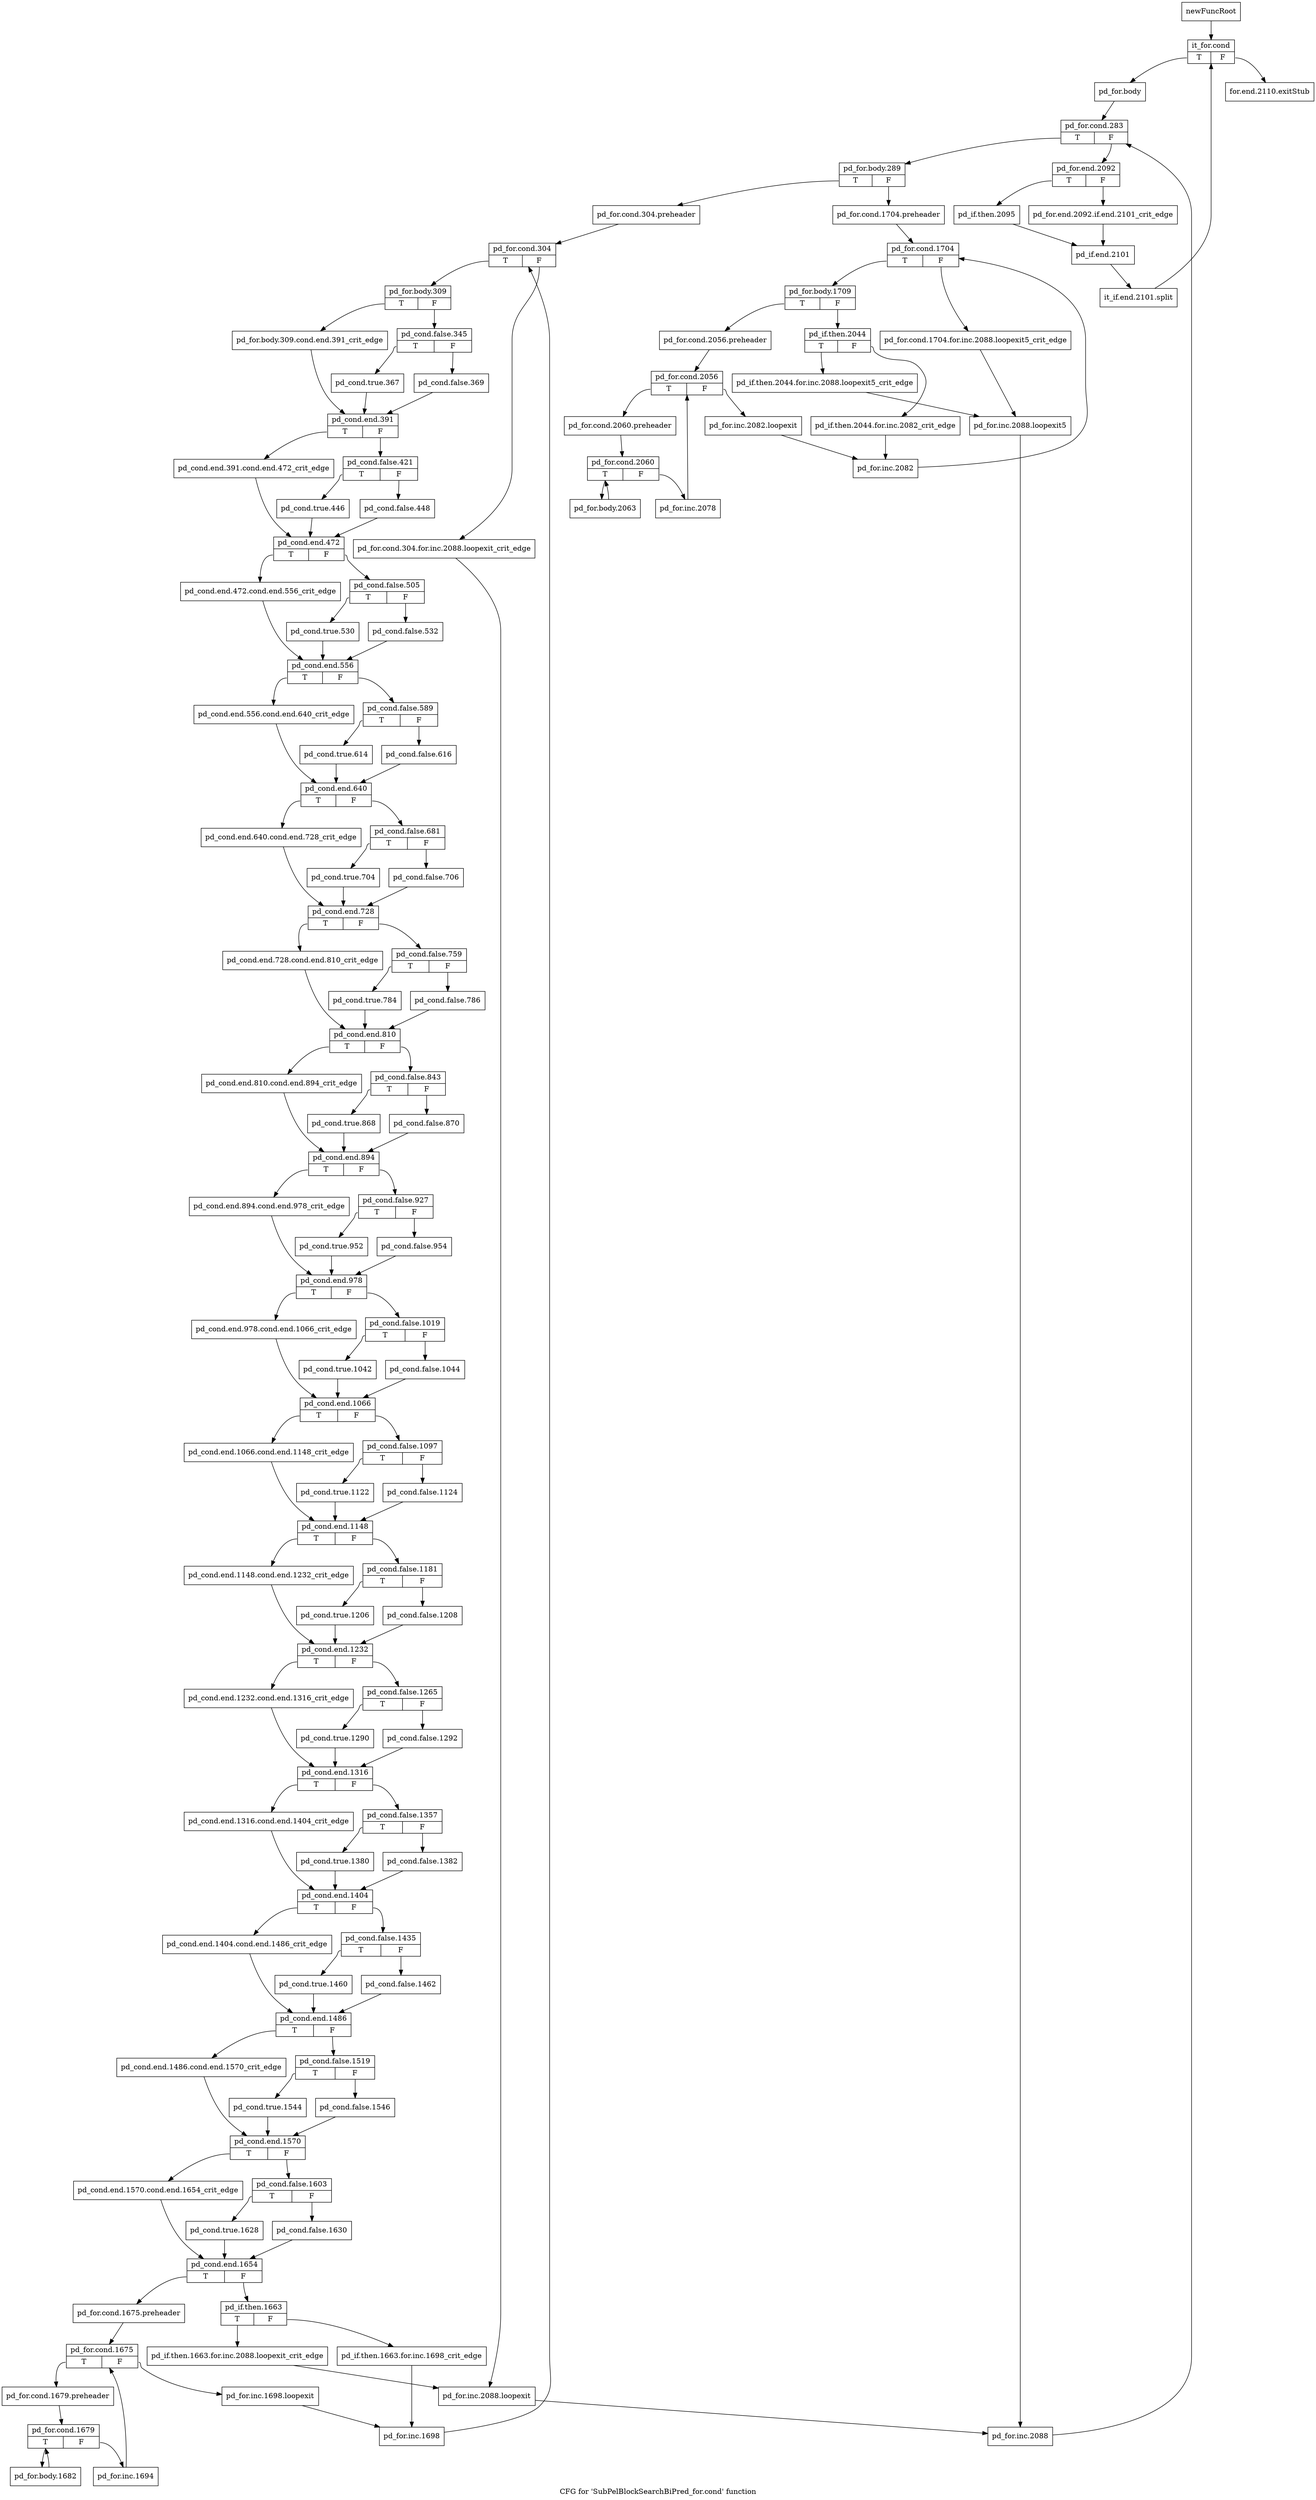 digraph "CFG for 'SubPelBlockSearchBiPred_for.cond' function" {
	label="CFG for 'SubPelBlockSearchBiPred_for.cond' function";

	Node0x2961f40 [shape=record,label="{newFuncRoot}"];
	Node0x2961f40 -> Node0x2961fe0;
	Node0x2961f90 [shape=record,label="{for.end.2110.exitStub}"];
	Node0x2961fe0 [shape=record,label="{it_for.cond|{<s0>T|<s1>F}}"];
	Node0x2961fe0:s0 -> Node0x2962030;
	Node0x2961fe0:s1 -> Node0x2961f90;
	Node0x2962030 [shape=record,label="{pd_for.body}"];
	Node0x2962030 -> Node0x2962080;
	Node0x2962080 [shape=record,label="{pd_for.cond.283|{<s0>T|<s1>F}}"];
	Node0x2962080:s0 -> Node0x2962210;
	Node0x2962080:s1 -> Node0x29620d0;
	Node0x29620d0 [shape=record,label="{pd_for.end.2092|{<s0>T|<s1>F}}"];
	Node0x29620d0:s0 -> Node0x2962170;
	Node0x29620d0:s1 -> Node0x2962120;
	Node0x2962120 [shape=record,label="{pd_for.end.2092.if.end.2101_crit_edge}"];
	Node0x2962120 -> Node0x29621c0;
	Node0x2962170 [shape=record,label="{pd_if.then.2095}"];
	Node0x2962170 -> Node0x29621c0;
	Node0x29621c0 [shape=record,label="{pd_if.end.2101}"];
	Node0x29621c0 -> Node0x3818e00;
	Node0x3818e00 [shape=record,label="{it_if.end.2101.split}"];
	Node0x3818e00 -> Node0x2961fe0;
	Node0x2962210 [shape=record,label="{pd_for.body.289|{<s0>T|<s1>F}}"];
	Node0x2962210:s0 -> Node0x2962760;
	Node0x2962210:s1 -> Node0x2962260;
	Node0x2962260 [shape=record,label="{pd_for.cond.1704.preheader}"];
	Node0x2962260 -> Node0x29622b0;
	Node0x29622b0 [shape=record,label="{pd_for.cond.1704|{<s0>T|<s1>F}}"];
	Node0x29622b0:s0 -> Node0x2962350;
	Node0x29622b0:s1 -> Node0x2962300;
	Node0x2962300 [shape=record,label="{pd_for.cond.1704.for.inc.2088.loopexit5_crit_edge}"];
	Node0x2962300 -> Node0x2962490;
	Node0x2962350 [shape=record,label="{pd_for.body.1709|{<s0>T|<s1>F}}"];
	Node0x2962350:s0 -> Node0x29624e0;
	Node0x2962350:s1 -> Node0x29623a0;
	Node0x29623a0 [shape=record,label="{pd_if.then.2044|{<s0>T|<s1>F}}"];
	Node0x29623a0:s0 -> Node0x2962440;
	Node0x29623a0:s1 -> Node0x29623f0;
	Node0x29623f0 [shape=record,label="{pd_if.then.2044.for.inc.2082_crit_edge}"];
	Node0x29623f0 -> Node0x29625d0;
	Node0x2962440 [shape=record,label="{pd_if.then.2044.for.inc.2088.loopexit5_crit_edge}"];
	Node0x2962440 -> Node0x2962490;
	Node0x2962490 [shape=record,label="{pd_for.inc.2088.loopexit5}"];
	Node0x2962490 -> Node0x29642e0;
	Node0x29624e0 [shape=record,label="{pd_for.cond.2056.preheader}"];
	Node0x29624e0 -> Node0x2962530;
	Node0x2962530 [shape=record,label="{pd_for.cond.2056|{<s0>T|<s1>F}}"];
	Node0x2962530:s0 -> Node0x2962620;
	Node0x2962530:s1 -> Node0x2962580;
	Node0x2962580 [shape=record,label="{pd_for.inc.2082.loopexit}"];
	Node0x2962580 -> Node0x29625d0;
	Node0x29625d0 [shape=record,label="{pd_for.inc.2082}"];
	Node0x29625d0 -> Node0x29622b0;
	Node0x2962620 [shape=record,label="{pd_for.cond.2060.preheader}"];
	Node0x2962620 -> Node0x2962670;
	Node0x2962670 [shape=record,label="{pd_for.cond.2060|{<s0>T|<s1>F}}"];
	Node0x2962670:s0 -> Node0x2962710;
	Node0x2962670:s1 -> Node0x29626c0;
	Node0x29626c0 [shape=record,label="{pd_for.inc.2078}"];
	Node0x29626c0 -> Node0x2962530;
	Node0x2962710 [shape=record,label="{pd_for.body.2063}"];
	Node0x2962710 -> Node0x2962670;
	Node0x2962760 [shape=record,label="{pd_for.cond.304.preheader}"];
	Node0x2962760 -> Node0x29627b0;
	Node0x29627b0 [shape=record,label="{pd_for.cond.304|{<s0>T|<s1>F}}"];
	Node0x29627b0:s0 -> Node0x2962850;
	Node0x29627b0:s1 -> Node0x2962800;
	Node0x2962800 [shape=record,label="{pd_for.cond.304.for.inc.2088.loopexit_crit_edge}"];
	Node0x2962800 -> Node0x2964290;
	Node0x2962850 [shape=record,label="{pd_for.body.309|{<s0>T|<s1>F}}"];
	Node0x2962850:s0 -> Node0x2962990;
	Node0x2962850:s1 -> Node0x29628a0;
	Node0x29628a0 [shape=record,label="{pd_cond.false.345|{<s0>T|<s1>F}}"];
	Node0x29628a0:s0 -> Node0x2962940;
	Node0x29628a0:s1 -> Node0x29628f0;
	Node0x29628f0 [shape=record,label="{pd_cond.false.369}"];
	Node0x29628f0 -> Node0x29629e0;
	Node0x2962940 [shape=record,label="{pd_cond.true.367}"];
	Node0x2962940 -> Node0x29629e0;
	Node0x2962990 [shape=record,label="{pd_for.body.309.cond.end.391_crit_edge}"];
	Node0x2962990 -> Node0x29629e0;
	Node0x29629e0 [shape=record,label="{pd_cond.end.391|{<s0>T|<s1>F}}"];
	Node0x29629e0:s0 -> Node0x2962b20;
	Node0x29629e0:s1 -> Node0x2962a30;
	Node0x2962a30 [shape=record,label="{pd_cond.false.421|{<s0>T|<s1>F}}"];
	Node0x2962a30:s0 -> Node0x2962ad0;
	Node0x2962a30:s1 -> Node0x2962a80;
	Node0x2962a80 [shape=record,label="{pd_cond.false.448}"];
	Node0x2962a80 -> Node0x2962b70;
	Node0x2962ad0 [shape=record,label="{pd_cond.true.446}"];
	Node0x2962ad0 -> Node0x2962b70;
	Node0x2962b20 [shape=record,label="{pd_cond.end.391.cond.end.472_crit_edge}"];
	Node0x2962b20 -> Node0x2962b70;
	Node0x2962b70 [shape=record,label="{pd_cond.end.472|{<s0>T|<s1>F}}"];
	Node0x2962b70:s0 -> Node0x2962cb0;
	Node0x2962b70:s1 -> Node0x2962bc0;
	Node0x2962bc0 [shape=record,label="{pd_cond.false.505|{<s0>T|<s1>F}}"];
	Node0x2962bc0:s0 -> Node0x2962c60;
	Node0x2962bc0:s1 -> Node0x2962c10;
	Node0x2962c10 [shape=record,label="{pd_cond.false.532}"];
	Node0x2962c10 -> Node0x2962d00;
	Node0x2962c60 [shape=record,label="{pd_cond.true.530}"];
	Node0x2962c60 -> Node0x2962d00;
	Node0x2962cb0 [shape=record,label="{pd_cond.end.472.cond.end.556_crit_edge}"];
	Node0x2962cb0 -> Node0x2962d00;
	Node0x2962d00 [shape=record,label="{pd_cond.end.556|{<s0>T|<s1>F}}"];
	Node0x2962d00:s0 -> Node0x2962e40;
	Node0x2962d00:s1 -> Node0x2962d50;
	Node0x2962d50 [shape=record,label="{pd_cond.false.589|{<s0>T|<s1>F}}"];
	Node0x2962d50:s0 -> Node0x2962df0;
	Node0x2962d50:s1 -> Node0x2962da0;
	Node0x2962da0 [shape=record,label="{pd_cond.false.616}"];
	Node0x2962da0 -> Node0x2962e90;
	Node0x2962df0 [shape=record,label="{pd_cond.true.614}"];
	Node0x2962df0 -> Node0x2962e90;
	Node0x2962e40 [shape=record,label="{pd_cond.end.556.cond.end.640_crit_edge}"];
	Node0x2962e40 -> Node0x2962e90;
	Node0x2962e90 [shape=record,label="{pd_cond.end.640|{<s0>T|<s1>F}}"];
	Node0x2962e90:s0 -> Node0x2962fd0;
	Node0x2962e90:s1 -> Node0x2962ee0;
	Node0x2962ee0 [shape=record,label="{pd_cond.false.681|{<s0>T|<s1>F}}"];
	Node0x2962ee0:s0 -> Node0x2962f80;
	Node0x2962ee0:s1 -> Node0x2962f30;
	Node0x2962f30 [shape=record,label="{pd_cond.false.706}"];
	Node0x2962f30 -> Node0x2963020;
	Node0x2962f80 [shape=record,label="{pd_cond.true.704}"];
	Node0x2962f80 -> Node0x2963020;
	Node0x2962fd0 [shape=record,label="{pd_cond.end.640.cond.end.728_crit_edge}"];
	Node0x2962fd0 -> Node0x2963020;
	Node0x2963020 [shape=record,label="{pd_cond.end.728|{<s0>T|<s1>F}}"];
	Node0x2963020:s0 -> Node0x2963160;
	Node0x2963020:s1 -> Node0x2963070;
	Node0x2963070 [shape=record,label="{pd_cond.false.759|{<s0>T|<s1>F}}"];
	Node0x2963070:s0 -> Node0x2963110;
	Node0x2963070:s1 -> Node0x29630c0;
	Node0x29630c0 [shape=record,label="{pd_cond.false.786}"];
	Node0x29630c0 -> Node0x29631b0;
	Node0x2963110 [shape=record,label="{pd_cond.true.784}"];
	Node0x2963110 -> Node0x29631b0;
	Node0x2963160 [shape=record,label="{pd_cond.end.728.cond.end.810_crit_edge}"];
	Node0x2963160 -> Node0x29631b0;
	Node0x29631b0 [shape=record,label="{pd_cond.end.810|{<s0>T|<s1>F}}"];
	Node0x29631b0:s0 -> Node0x29632f0;
	Node0x29631b0:s1 -> Node0x2963200;
	Node0x2963200 [shape=record,label="{pd_cond.false.843|{<s0>T|<s1>F}}"];
	Node0x2963200:s0 -> Node0x29632a0;
	Node0x2963200:s1 -> Node0x2963250;
	Node0x2963250 [shape=record,label="{pd_cond.false.870}"];
	Node0x2963250 -> Node0x2963340;
	Node0x29632a0 [shape=record,label="{pd_cond.true.868}"];
	Node0x29632a0 -> Node0x2963340;
	Node0x29632f0 [shape=record,label="{pd_cond.end.810.cond.end.894_crit_edge}"];
	Node0x29632f0 -> Node0x2963340;
	Node0x2963340 [shape=record,label="{pd_cond.end.894|{<s0>T|<s1>F}}"];
	Node0x2963340:s0 -> Node0x2963480;
	Node0x2963340:s1 -> Node0x2963390;
	Node0x2963390 [shape=record,label="{pd_cond.false.927|{<s0>T|<s1>F}}"];
	Node0x2963390:s0 -> Node0x2963430;
	Node0x2963390:s1 -> Node0x29633e0;
	Node0x29633e0 [shape=record,label="{pd_cond.false.954}"];
	Node0x29633e0 -> Node0x29634d0;
	Node0x2963430 [shape=record,label="{pd_cond.true.952}"];
	Node0x2963430 -> Node0x29634d0;
	Node0x2963480 [shape=record,label="{pd_cond.end.894.cond.end.978_crit_edge}"];
	Node0x2963480 -> Node0x29634d0;
	Node0x29634d0 [shape=record,label="{pd_cond.end.978|{<s0>T|<s1>F}}"];
	Node0x29634d0:s0 -> Node0x2963610;
	Node0x29634d0:s1 -> Node0x2963520;
	Node0x2963520 [shape=record,label="{pd_cond.false.1019|{<s0>T|<s1>F}}"];
	Node0x2963520:s0 -> Node0x29635c0;
	Node0x2963520:s1 -> Node0x2963570;
	Node0x2963570 [shape=record,label="{pd_cond.false.1044}"];
	Node0x2963570 -> Node0x2963660;
	Node0x29635c0 [shape=record,label="{pd_cond.true.1042}"];
	Node0x29635c0 -> Node0x2963660;
	Node0x2963610 [shape=record,label="{pd_cond.end.978.cond.end.1066_crit_edge}"];
	Node0x2963610 -> Node0x2963660;
	Node0x2963660 [shape=record,label="{pd_cond.end.1066|{<s0>T|<s1>F}}"];
	Node0x2963660:s0 -> Node0x29637a0;
	Node0x2963660:s1 -> Node0x29636b0;
	Node0x29636b0 [shape=record,label="{pd_cond.false.1097|{<s0>T|<s1>F}}"];
	Node0x29636b0:s0 -> Node0x2963750;
	Node0x29636b0:s1 -> Node0x2963700;
	Node0x2963700 [shape=record,label="{pd_cond.false.1124}"];
	Node0x2963700 -> Node0x29637f0;
	Node0x2963750 [shape=record,label="{pd_cond.true.1122}"];
	Node0x2963750 -> Node0x29637f0;
	Node0x29637a0 [shape=record,label="{pd_cond.end.1066.cond.end.1148_crit_edge}"];
	Node0x29637a0 -> Node0x29637f0;
	Node0x29637f0 [shape=record,label="{pd_cond.end.1148|{<s0>T|<s1>F}}"];
	Node0x29637f0:s0 -> Node0x2963930;
	Node0x29637f0:s1 -> Node0x2963840;
	Node0x2963840 [shape=record,label="{pd_cond.false.1181|{<s0>T|<s1>F}}"];
	Node0x2963840:s0 -> Node0x29638e0;
	Node0x2963840:s1 -> Node0x2963890;
	Node0x2963890 [shape=record,label="{pd_cond.false.1208}"];
	Node0x2963890 -> Node0x2963980;
	Node0x29638e0 [shape=record,label="{pd_cond.true.1206}"];
	Node0x29638e0 -> Node0x2963980;
	Node0x2963930 [shape=record,label="{pd_cond.end.1148.cond.end.1232_crit_edge}"];
	Node0x2963930 -> Node0x2963980;
	Node0x2963980 [shape=record,label="{pd_cond.end.1232|{<s0>T|<s1>F}}"];
	Node0x2963980:s0 -> Node0x2963ac0;
	Node0x2963980:s1 -> Node0x29639d0;
	Node0x29639d0 [shape=record,label="{pd_cond.false.1265|{<s0>T|<s1>F}}"];
	Node0x29639d0:s0 -> Node0x2963a70;
	Node0x29639d0:s1 -> Node0x2963a20;
	Node0x2963a20 [shape=record,label="{pd_cond.false.1292}"];
	Node0x2963a20 -> Node0x2963b10;
	Node0x2963a70 [shape=record,label="{pd_cond.true.1290}"];
	Node0x2963a70 -> Node0x2963b10;
	Node0x2963ac0 [shape=record,label="{pd_cond.end.1232.cond.end.1316_crit_edge}"];
	Node0x2963ac0 -> Node0x2963b10;
	Node0x2963b10 [shape=record,label="{pd_cond.end.1316|{<s0>T|<s1>F}}"];
	Node0x2963b10:s0 -> Node0x2963c50;
	Node0x2963b10:s1 -> Node0x2963b60;
	Node0x2963b60 [shape=record,label="{pd_cond.false.1357|{<s0>T|<s1>F}}"];
	Node0x2963b60:s0 -> Node0x2963c00;
	Node0x2963b60:s1 -> Node0x2963bb0;
	Node0x2963bb0 [shape=record,label="{pd_cond.false.1382}"];
	Node0x2963bb0 -> Node0x2963ca0;
	Node0x2963c00 [shape=record,label="{pd_cond.true.1380}"];
	Node0x2963c00 -> Node0x2963ca0;
	Node0x2963c50 [shape=record,label="{pd_cond.end.1316.cond.end.1404_crit_edge}"];
	Node0x2963c50 -> Node0x2963ca0;
	Node0x2963ca0 [shape=record,label="{pd_cond.end.1404|{<s0>T|<s1>F}}"];
	Node0x2963ca0:s0 -> Node0x2963de0;
	Node0x2963ca0:s1 -> Node0x2963cf0;
	Node0x2963cf0 [shape=record,label="{pd_cond.false.1435|{<s0>T|<s1>F}}"];
	Node0x2963cf0:s0 -> Node0x2963d90;
	Node0x2963cf0:s1 -> Node0x2963d40;
	Node0x2963d40 [shape=record,label="{pd_cond.false.1462}"];
	Node0x2963d40 -> Node0x2963e30;
	Node0x2963d90 [shape=record,label="{pd_cond.true.1460}"];
	Node0x2963d90 -> Node0x2963e30;
	Node0x2963de0 [shape=record,label="{pd_cond.end.1404.cond.end.1486_crit_edge}"];
	Node0x2963de0 -> Node0x2963e30;
	Node0x2963e30 [shape=record,label="{pd_cond.end.1486|{<s0>T|<s1>F}}"];
	Node0x2963e30:s0 -> Node0x2963f70;
	Node0x2963e30:s1 -> Node0x2963e80;
	Node0x2963e80 [shape=record,label="{pd_cond.false.1519|{<s0>T|<s1>F}}"];
	Node0x2963e80:s0 -> Node0x2963f20;
	Node0x2963e80:s1 -> Node0x2963ed0;
	Node0x2963ed0 [shape=record,label="{pd_cond.false.1546}"];
	Node0x2963ed0 -> Node0x2963fc0;
	Node0x2963f20 [shape=record,label="{pd_cond.true.1544}"];
	Node0x2963f20 -> Node0x2963fc0;
	Node0x2963f70 [shape=record,label="{pd_cond.end.1486.cond.end.1570_crit_edge}"];
	Node0x2963f70 -> Node0x2963fc0;
	Node0x2963fc0 [shape=record,label="{pd_cond.end.1570|{<s0>T|<s1>F}}"];
	Node0x2963fc0:s0 -> Node0x2964100;
	Node0x2963fc0:s1 -> Node0x2964010;
	Node0x2964010 [shape=record,label="{pd_cond.false.1603|{<s0>T|<s1>F}}"];
	Node0x2964010:s0 -> Node0x29640b0;
	Node0x2964010:s1 -> Node0x2964060;
	Node0x2964060 [shape=record,label="{pd_cond.false.1630}"];
	Node0x2964060 -> Node0x2964150;
	Node0x29640b0 [shape=record,label="{pd_cond.true.1628}"];
	Node0x29640b0 -> Node0x2964150;
	Node0x2964100 [shape=record,label="{pd_cond.end.1570.cond.end.1654_crit_edge}"];
	Node0x2964100 -> Node0x2964150;
	Node0x2964150 [shape=record,label="{pd_cond.end.1654|{<s0>T|<s1>F}}"];
	Node0x2964150:s0 -> Node0x29753a0;
	Node0x2964150:s1 -> Node0x29641a0;
	Node0x29641a0 [shape=record,label="{pd_if.then.1663|{<s0>T|<s1>F}}"];
	Node0x29641a0:s0 -> Node0x2964240;
	Node0x29641a0:s1 -> Node0x29641f0;
	Node0x29641f0 [shape=record,label="{pd_if.then.1663.for.inc.1698_crit_edge}"];
	Node0x29641f0 -> Node0x2975490;
	Node0x2964240 [shape=record,label="{pd_if.then.1663.for.inc.2088.loopexit_crit_edge}"];
	Node0x2964240 -> Node0x2964290;
	Node0x2964290 [shape=record,label="{pd_for.inc.2088.loopexit}"];
	Node0x2964290 -> Node0x29642e0;
	Node0x29642e0 [shape=record,label="{pd_for.inc.2088}"];
	Node0x29642e0 -> Node0x2962080;
	Node0x29753a0 [shape=record,label="{pd_for.cond.1675.preheader}"];
	Node0x29753a0 -> Node0x29753f0;
	Node0x29753f0 [shape=record,label="{pd_for.cond.1675|{<s0>T|<s1>F}}"];
	Node0x29753f0:s0 -> Node0x29754e0;
	Node0x29753f0:s1 -> Node0x2975440;
	Node0x2975440 [shape=record,label="{pd_for.inc.1698.loopexit}"];
	Node0x2975440 -> Node0x2975490;
	Node0x2975490 [shape=record,label="{pd_for.inc.1698}"];
	Node0x2975490 -> Node0x29627b0;
	Node0x29754e0 [shape=record,label="{pd_for.cond.1679.preheader}"];
	Node0x29754e0 -> Node0x2975530;
	Node0x2975530 [shape=record,label="{pd_for.cond.1679|{<s0>T|<s1>F}}"];
	Node0x2975530:s0 -> Node0x29755d0;
	Node0x2975530:s1 -> Node0x2975580;
	Node0x2975580 [shape=record,label="{pd_for.inc.1694}"];
	Node0x2975580 -> Node0x29753f0;
	Node0x29755d0 [shape=record,label="{pd_for.body.1682}"];
	Node0x29755d0 -> Node0x2975530;
}
